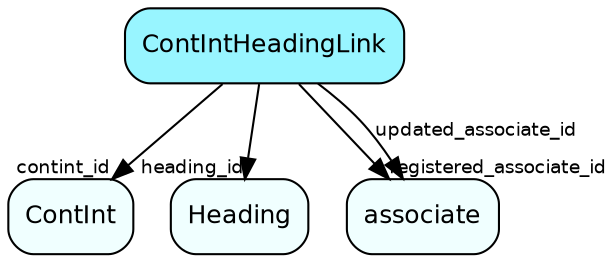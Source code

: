 digraph ContIntHeadingLink  {
node [shape = box style="rounded, filled" fontname = "Helvetica" fontsize = "12" ]
edge [fontname = "Helvetica" fontsize = "9"]

ContIntHeadingLink[fillcolor = "cadetblue1"]
ContInt[fillcolor = "azure1"]
Heading[fillcolor = "azure1"]
associate[fillcolor = "azure1"]
ContIntHeadingLink -> ContInt [headlabel = "contint_id"]
ContIntHeadingLink -> Heading [headlabel = "heading_id"]
ContIntHeadingLink -> associate [headlabel = "registered_associate_id"]
ContIntHeadingLink -> associate [label = "updated_associate_id"]
}
